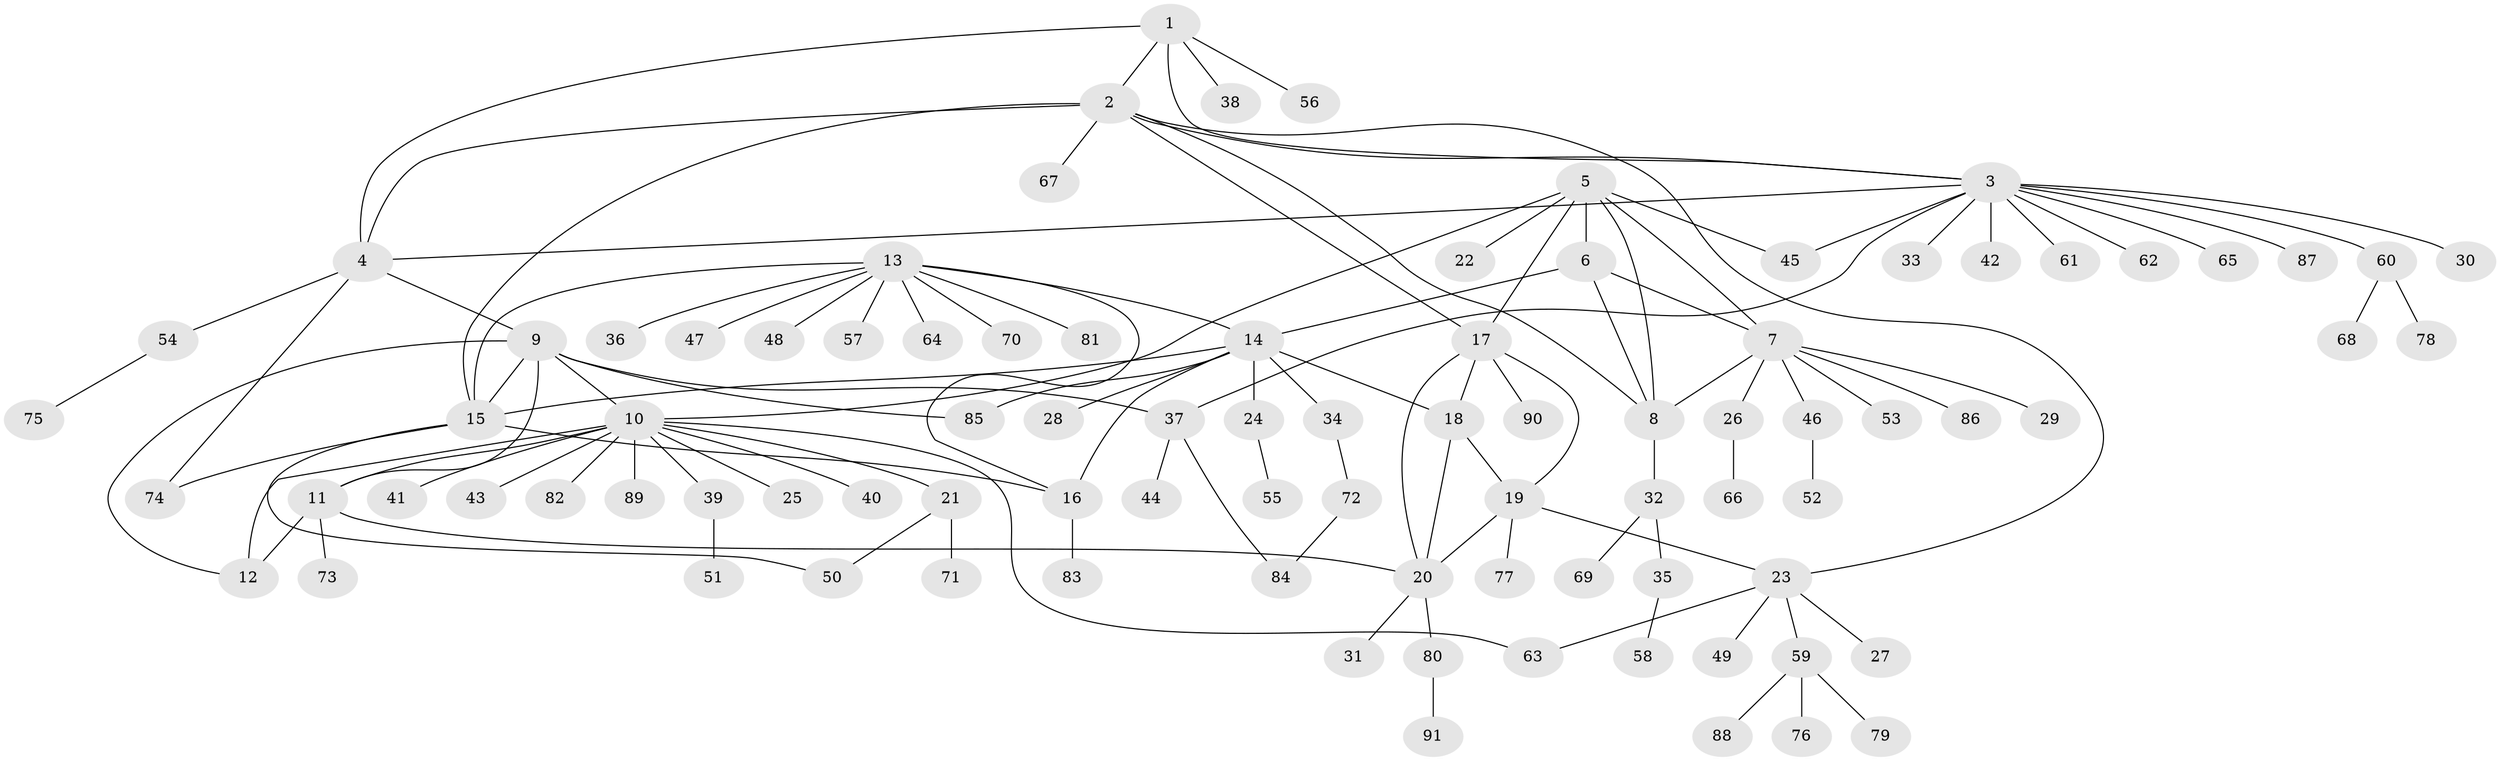 // Generated by graph-tools (version 1.1) at 2025/26/03/09/25 03:26:45]
// undirected, 91 vertices, 119 edges
graph export_dot {
graph [start="1"]
  node [color=gray90,style=filled];
  1;
  2;
  3;
  4;
  5;
  6;
  7;
  8;
  9;
  10;
  11;
  12;
  13;
  14;
  15;
  16;
  17;
  18;
  19;
  20;
  21;
  22;
  23;
  24;
  25;
  26;
  27;
  28;
  29;
  30;
  31;
  32;
  33;
  34;
  35;
  36;
  37;
  38;
  39;
  40;
  41;
  42;
  43;
  44;
  45;
  46;
  47;
  48;
  49;
  50;
  51;
  52;
  53;
  54;
  55;
  56;
  57;
  58;
  59;
  60;
  61;
  62;
  63;
  64;
  65;
  66;
  67;
  68;
  69;
  70;
  71;
  72;
  73;
  74;
  75;
  76;
  77;
  78;
  79;
  80;
  81;
  82;
  83;
  84;
  85;
  86;
  87;
  88;
  89;
  90;
  91;
  1 -- 2;
  1 -- 3;
  1 -- 4;
  1 -- 38;
  1 -- 56;
  2 -- 3;
  2 -- 4;
  2 -- 8;
  2 -- 15;
  2 -- 17;
  2 -- 23;
  2 -- 67;
  3 -- 4;
  3 -- 30;
  3 -- 33;
  3 -- 37;
  3 -- 42;
  3 -- 45;
  3 -- 60;
  3 -- 61;
  3 -- 62;
  3 -- 65;
  3 -- 87;
  4 -- 9;
  4 -- 54;
  4 -- 74;
  5 -- 6;
  5 -- 7;
  5 -- 8;
  5 -- 10;
  5 -- 17;
  5 -- 22;
  5 -- 45;
  6 -- 7;
  6 -- 8;
  6 -- 14;
  7 -- 8;
  7 -- 26;
  7 -- 29;
  7 -- 46;
  7 -- 53;
  7 -- 86;
  8 -- 32;
  9 -- 10;
  9 -- 11;
  9 -- 12;
  9 -- 15;
  9 -- 37;
  9 -- 85;
  10 -- 11;
  10 -- 12;
  10 -- 21;
  10 -- 25;
  10 -- 39;
  10 -- 40;
  10 -- 41;
  10 -- 43;
  10 -- 63;
  10 -- 82;
  10 -- 89;
  11 -- 12;
  11 -- 20;
  11 -- 73;
  13 -- 14;
  13 -- 15;
  13 -- 16;
  13 -- 36;
  13 -- 47;
  13 -- 48;
  13 -- 57;
  13 -- 64;
  13 -- 70;
  13 -- 81;
  14 -- 15;
  14 -- 16;
  14 -- 18;
  14 -- 24;
  14 -- 28;
  14 -- 34;
  14 -- 85;
  15 -- 16;
  15 -- 50;
  15 -- 74;
  16 -- 83;
  17 -- 18;
  17 -- 19;
  17 -- 20;
  17 -- 90;
  18 -- 19;
  18 -- 20;
  19 -- 20;
  19 -- 23;
  19 -- 77;
  20 -- 31;
  20 -- 80;
  21 -- 50;
  21 -- 71;
  23 -- 27;
  23 -- 49;
  23 -- 59;
  23 -- 63;
  24 -- 55;
  26 -- 66;
  32 -- 35;
  32 -- 69;
  34 -- 72;
  35 -- 58;
  37 -- 44;
  37 -- 84;
  39 -- 51;
  46 -- 52;
  54 -- 75;
  59 -- 76;
  59 -- 79;
  59 -- 88;
  60 -- 68;
  60 -- 78;
  72 -- 84;
  80 -- 91;
}
